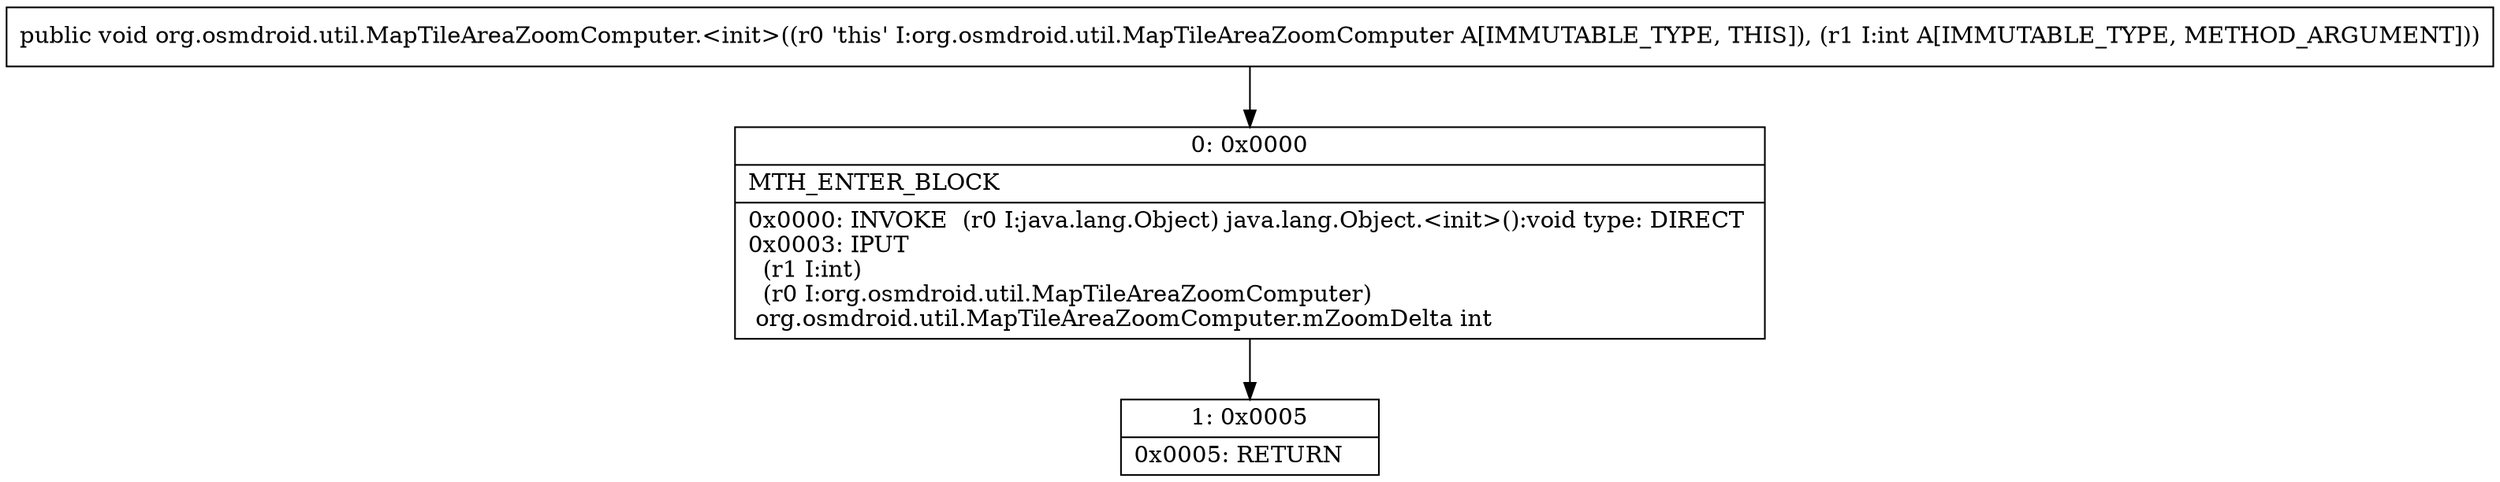 digraph "CFG fororg.osmdroid.util.MapTileAreaZoomComputer.\<init\>(I)V" {
Node_0 [shape=record,label="{0\:\ 0x0000|MTH_ENTER_BLOCK\l|0x0000: INVOKE  (r0 I:java.lang.Object) java.lang.Object.\<init\>():void type: DIRECT \l0x0003: IPUT  \l  (r1 I:int)\l  (r0 I:org.osmdroid.util.MapTileAreaZoomComputer)\l org.osmdroid.util.MapTileAreaZoomComputer.mZoomDelta int \l}"];
Node_1 [shape=record,label="{1\:\ 0x0005|0x0005: RETURN   \l}"];
MethodNode[shape=record,label="{public void org.osmdroid.util.MapTileAreaZoomComputer.\<init\>((r0 'this' I:org.osmdroid.util.MapTileAreaZoomComputer A[IMMUTABLE_TYPE, THIS]), (r1 I:int A[IMMUTABLE_TYPE, METHOD_ARGUMENT])) }"];
MethodNode -> Node_0;
Node_0 -> Node_1;
}


